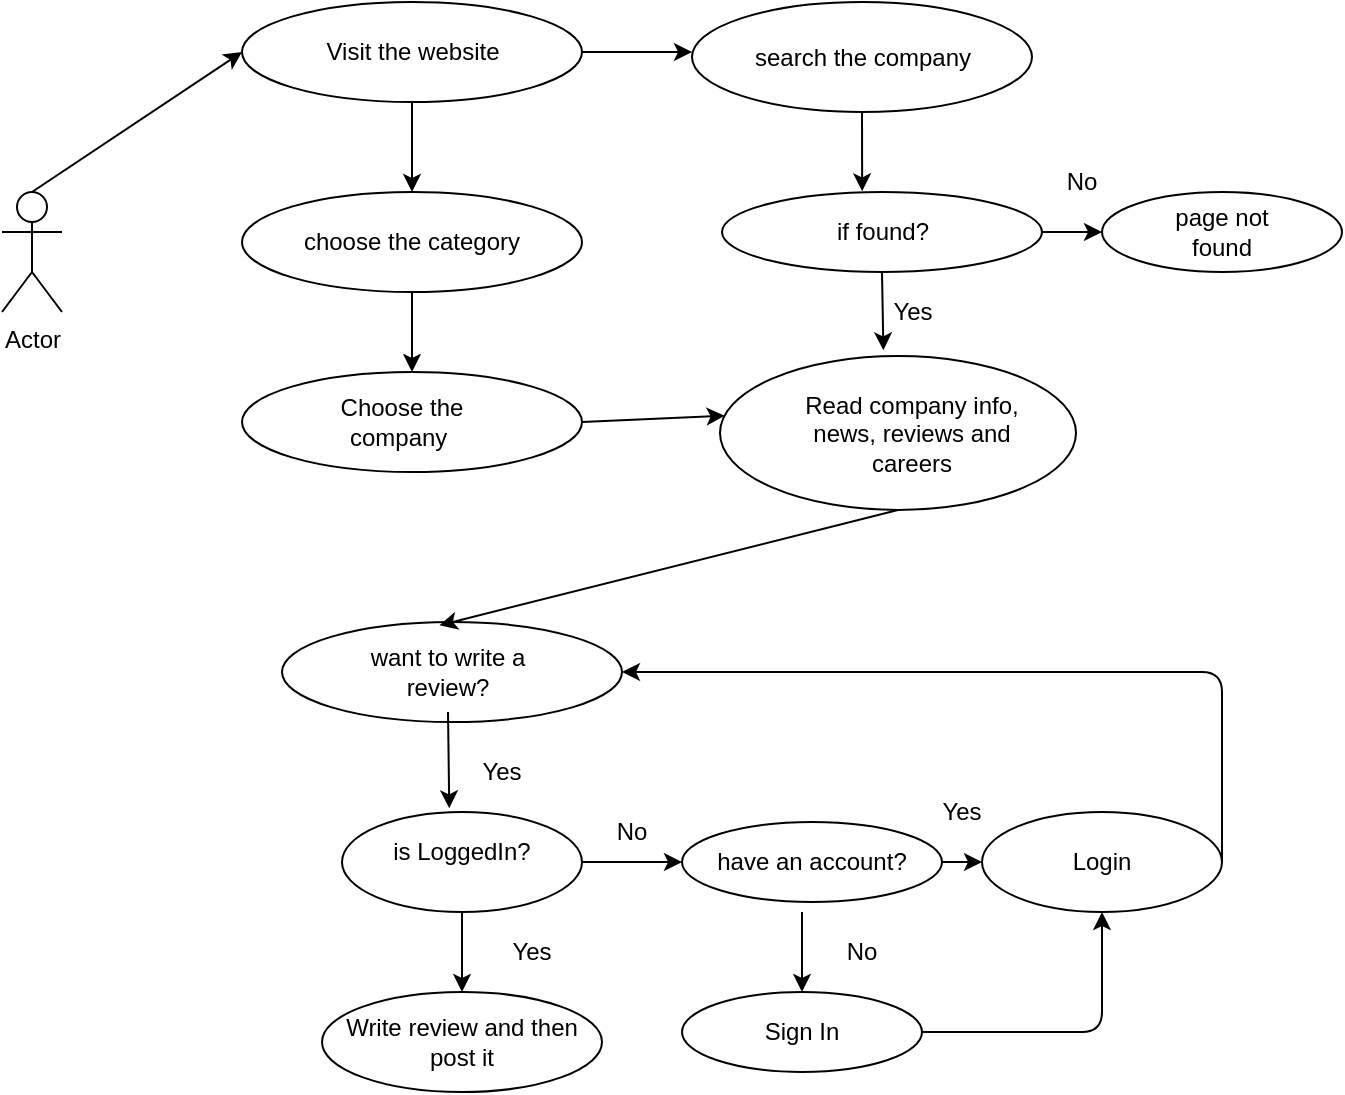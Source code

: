 <mxfile version="13.3.5" type="device" pages="3"><diagram id="8q8w62IY_ANUz4O-C2zJ" name="use-case-daigram"><mxGraphModel dx="782" dy="427" grid="1" gridSize="10" guides="1" tooltips="1" connect="1" arrows="1" fold="1" page="1" pageScale="1" pageWidth="850" pageHeight="1100" math="0" shadow="0"><root><mxCell id="0"/><mxCell id="1" parent="0"/><mxCell id="O5ECXbAZQObN_E8Os12j-74" value="" style="edgeStyle=orthogonalEdgeStyle;rounded=0;orthogonalLoop=1;jettySize=auto;html=1;" parent="1" source="O5ECXbAZQObN_E8Os12j-54" target="O5ECXbAZQObN_E8Os12j-73" edge="1"><mxGeometry relative="1" as="geometry"/></mxCell><mxCell id="O5ECXbAZQObN_E8Os12j-54" value="" style="ellipse;whiteSpace=wrap;html=1;labelBackgroundColor=none;" parent="1" vertex="1"><mxGeometry x="260" y="510" width="120" height="50" as="geometry"/></mxCell><mxCell id="O5ECXbAZQObN_E8Os12j-73" value="Write review and then post it&lt;br&gt;" style="ellipse;whiteSpace=wrap;html=1;labelBackgroundColor=none;" parent="1" vertex="1"><mxGeometry x="250" y="600" width="140" height="50" as="geometry"/></mxCell><mxCell id="O5ECXbAZQObN_E8Os12j-1" value="Actor" style="shape=umlActor;verticalLabelPosition=bottom;labelBackgroundColor=#ffffff;verticalAlign=top;html=1;outlineConnect=0;" parent="1" vertex="1"><mxGeometry x="90" y="200" width="30" height="60" as="geometry"/></mxCell><mxCell id="O5ECXbAZQObN_E8Os12j-6" value="" style="ellipse;whiteSpace=wrap;html=1;labelBackgroundColor=none;" parent="1" vertex="1"><mxGeometry x="210" y="105" width="170" height="50" as="geometry"/></mxCell><mxCell id="O5ECXbAZQObN_E8Os12j-7" value="Visit the website&lt;br&gt;" style="text;html=1;resizable=0;autosize=1;align=center;verticalAlign=middle;points=[];fillColor=none;strokeColor=none;rounded=0;labelBackgroundColor=none;" parent="1" vertex="1"><mxGeometry x="245" y="120" width="100" height="20" as="geometry"/></mxCell><mxCell id="O5ECXbAZQObN_E8Os12j-8" style="edgeStyle=orthogonalEdgeStyle;rounded=0;orthogonalLoop=1;jettySize=auto;html=1;exitX=0.5;exitY=1;exitDx=0;exitDy=0;" parent="1" source="O5ECXbAZQObN_E8Os12j-6" target="O5ECXbAZQObN_E8Os12j-6" edge="1"><mxGeometry relative="1" as="geometry"/></mxCell><mxCell id="O5ECXbAZQObN_E8Os12j-11" value="" style="ellipse;whiteSpace=wrap;html=1;labelBackgroundColor=none;" parent="1" vertex="1"><mxGeometry x="435" y="105" width="170" height="55" as="geometry"/></mxCell><mxCell id="O5ECXbAZQObN_E8Os12j-13" value="search the company" style="text;html=1;resizable=0;autosize=1;align=center;verticalAlign=middle;points=[];fillColor=none;strokeColor=none;rounded=0;labelBackgroundColor=none;" parent="1" vertex="1"><mxGeometry x="460" y="122.5" width="120" height="20" as="geometry"/></mxCell><mxCell id="O5ECXbAZQObN_E8Os12j-17" value="" style="endArrow=classic;html=1;exitX=1;exitY=0.5;exitDx=0;exitDy=0;" parent="1" edge="1"><mxGeometry width="50" height="50" relative="1" as="geometry"><mxPoint x="380" y="130" as="sourcePoint"/><mxPoint x="435" y="130" as="targetPoint"/></mxGeometry></mxCell><mxCell id="O5ECXbAZQObN_E8Os12j-20" value="choose the category" style="ellipse;whiteSpace=wrap;html=1;" parent="1" vertex="1"><mxGeometry x="210" y="200" width="170" height="50" as="geometry"/></mxCell><mxCell id="O5ECXbAZQObN_E8Os12j-22" value="" style="endArrow=classic;html=1;exitX=0.5;exitY=1;exitDx=0;exitDy=0;" parent="1" source="O5ECXbAZQObN_E8Os12j-6" target="O5ECXbAZQObN_E8Os12j-20" edge="1"><mxGeometry width="50" height="50" relative="1" as="geometry"><mxPoint x="380" y="270" as="sourcePoint"/><mxPoint x="430" y="220" as="targetPoint"/></mxGeometry></mxCell><mxCell id="O5ECXbAZQObN_E8Os12j-23" value="" style="ellipse;whiteSpace=wrap;html=1;labelBackgroundColor=none;" parent="1" vertex="1"><mxGeometry x="450" y="200" width="160" height="40" as="geometry"/></mxCell><mxCell id="O5ECXbAZQObN_E8Os12j-24" value="if found?" style="text;html=1;resizable=0;autosize=1;align=center;verticalAlign=middle;points=[];fillColor=none;strokeColor=none;rounded=0;labelBackgroundColor=none;" parent="1" vertex="1"><mxGeometry x="500" y="210" width="60" height="20" as="geometry"/></mxCell><mxCell id="O5ECXbAZQObN_E8Os12j-25" value="" style="endArrow=classic;html=1;exitX=0.5;exitY=1;exitDx=0;exitDy=0;entryX=0.438;entryY=-0.008;entryDx=0;entryDy=0;entryPerimeter=0;" parent="1" source="O5ECXbAZQObN_E8Os12j-11" target="O5ECXbAZQObN_E8Os12j-23" edge="1"><mxGeometry width="50" height="50" relative="1" as="geometry"><mxPoint x="380" y="270" as="sourcePoint"/><mxPoint x="430" y="220" as="targetPoint"/></mxGeometry></mxCell><mxCell id="O5ECXbAZQObN_E8Os12j-26" value="" style="ellipse;whiteSpace=wrap;html=1;labelBackgroundColor=none;" parent="1" vertex="1"><mxGeometry x="449" y="282" width="178" height="77" as="geometry"/></mxCell><mxCell id="O5ECXbAZQObN_E8Os12j-29" value="Read company info, news, reviews and careers" style="text;html=1;strokeColor=none;fillColor=none;align=center;verticalAlign=middle;whiteSpace=wrap;rounded=0;labelBackgroundColor=none;" parent="1" vertex="1"><mxGeometry x="480" y="296" width="130" height="50" as="geometry"/></mxCell><mxCell id="O5ECXbAZQObN_E8Os12j-30" value="" style="endArrow=classic;html=1;exitX=0.5;exitY=1;exitDx=0;exitDy=0;entryX=0.459;entryY=-0.037;entryDx=0;entryDy=0;entryPerimeter=0;" parent="1" source="O5ECXbAZQObN_E8Os12j-23" target="O5ECXbAZQObN_E8Os12j-26" edge="1"><mxGeometry width="50" height="50" relative="1" as="geometry"><mxPoint x="380" y="270" as="sourcePoint"/><mxPoint x="430" y="220" as="targetPoint"/></mxGeometry></mxCell><mxCell id="O5ECXbAZQObN_E8Os12j-31" value="Yes" style="text;html=1;resizable=0;autosize=1;align=center;verticalAlign=middle;points=[];fillColor=none;strokeColor=none;rounded=0;labelBackgroundColor=none;" parent="1" vertex="1"><mxGeometry x="530" y="250" width="30" height="20" as="geometry"/></mxCell><mxCell id="O5ECXbAZQObN_E8Os12j-32" value="" style="endArrow=classic;html=1;exitX=1;exitY=0.5;exitDx=0;exitDy=0;" parent="1" source="O5ECXbAZQObN_E8Os12j-23" target="O5ECXbAZQObN_E8Os12j-33" edge="1"><mxGeometry width="50" height="50" relative="1" as="geometry"><mxPoint x="380" y="270" as="sourcePoint"/><mxPoint x="670" y="220" as="targetPoint"/></mxGeometry></mxCell><mxCell id="O5ECXbAZQObN_E8Os12j-33" value="" style="ellipse;whiteSpace=wrap;html=1;" parent="1" vertex="1"><mxGeometry x="640" y="200" width="120" height="40" as="geometry"/></mxCell><mxCell id="O5ECXbAZQObN_E8Os12j-34" value="page not found&lt;br&gt;" style="text;html=1;strokeColor=none;fillColor=none;align=center;verticalAlign=middle;whiteSpace=wrap;rounded=0;labelBackgroundColor=none;" parent="1" vertex="1"><mxGeometry x="670" y="205" width="60" height="30" as="geometry"/></mxCell><mxCell id="O5ECXbAZQObN_E8Os12j-37" value="No" style="text;html=1;strokeColor=none;fillColor=none;align=center;verticalAlign=middle;whiteSpace=wrap;rounded=0;labelBackgroundColor=none;" parent="1" vertex="1"><mxGeometry x="610" y="185" width="40" height="20" as="geometry"/></mxCell><mxCell id="O5ECXbAZQObN_E8Os12j-38" value="" style="ellipse;whiteSpace=wrap;html=1;labelBackgroundColor=none;" parent="1" vertex="1"><mxGeometry x="210" y="290" width="170" height="50" as="geometry"/></mxCell><mxCell id="O5ECXbAZQObN_E8Os12j-39" value="Choose the company&amp;nbsp;" style="text;html=1;strokeColor=none;fillColor=none;align=center;verticalAlign=middle;whiteSpace=wrap;rounded=0;labelBackgroundColor=none;" parent="1" vertex="1"><mxGeometry x="245" y="300" width="90" height="30" as="geometry"/></mxCell><mxCell id="O5ECXbAZQObN_E8Os12j-40" value="" style="endArrow=classic;html=1;exitX=0.5;exitY=1;exitDx=0;exitDy=0;entryX=0.5;entryY=0;entryDx=0;entryDy=0;" parent="1" source="O5ECXbAZQObN_E8Os12j-20" target="O5ECXbAZQObN_E8Os12j-38" edge="1"><mxGeometry width="50" height="50" relative="1" as="geometry"><mxPoint x="380" y="270" as="sourcePoint"/><mxPoint x="430" y="220" as="targetPoint"/></mxGeometry></mxCell><mxCell id="O5ECXbAZQObN_E8Os12j-42" value="" style="endArrow=classic;html=1;exitX=1;exitY=0.5;exitDx=0;exitDy=0;entryX=0.013;entryY=0.388;entryDx=0;entryDy=0;entryPerimeter=0;" parent="1" source="O5ECXbAZQObN_E8Os12j-38" target="O5ECXbAZQObN_E8Os12j-26" edge="1"><mxGeometry width="50" height="50" relative="1" as="geometry"><mxPoint x="380" y="270" as="sourcePoint"/><mxPoint x="430" y="220" as="targetPoint"/></mxGeometry></mxCell><mxCell id="O5ECXbAZQObN_E8Os12j-43" value="" style="endArrow=classic;html=1;exitX=0.5;exitY=0;exitDx=0;exitDy=0;exitPerimeter=0;entryX=0;entryY=0.5;entryDx=0;entryDy=0;" parent="1" source="O5ECXbAZQObN_E8Os12j-1" target="O5ECXbAZQObN_E8Os12j-6" edge="1"><mxGeometry width="50" height="50" relative="1" as="geometry"><mxPoint x="380" y="270" as="sourcePoint"/><mxPoint x="430" y="220" as="targetPoint"/></mxGeometry></mxCell><mxCell id="O5ECXbAZQObN_E8Os12j-46" value="" style="ellipse;whiteSpace=wrap;html=1;labelBackgroundColor=none;" parent="1" vertex="1"><mxGeometry x="230" y="415" width="170" height="50" as="geometry"/></mxCell><mxCell id="O5ECXbAZQObN_E8Os12j-48" value="" style="endArrow=classic;html=1;exitX=0.5;exitY=1;exitDx=0;exitDy=0;entryX=0.463;entryY=0.033;entryDx=0;entryDy=0;entryPerimeter=0;" parent="1" source="O5ECXbAZQObN_E8Os12j-26" target="O5ECXbAZQObN_E8Os12j-46" edge="1"><mxGeometry width="50" height="50" relative="1" as="geometry"><mxPoint x="510" y="340" as="sourcePoint"/><mxPoint x="560" y="290" as="targetPoint"/></mxGeometry></mxCell><mxCell id="O5ECXbAZQObN_E8Os12j-49" value="want to write a review?" style="text;html=1;strokeColor=none;fillColor=none;align=center;verticalAlign=middle;whiteSpace=wrap;rounded=0;labelBackgroundColor=none;" parent="1" vertex="1"><mxGeometry x="268" y="420" width="90" height="40" as="geometry"/></mxCell><mxCell id="O5ECXbAZQObN_E8Os12j-50" value="is LoggedIn?" style="text;html=1;strokeColor=none;fillColor=none;align=center;verticalAlign=middle;whiteSpace=wrap;rounded=0;labelBackgroundColor=none;" parent="1" vertex="1"><mxGeometry x="275" y="510" width="90" height="40" as="geometry"/></mxCell><mxCell id="O5ECXbAZQObN_E8Os12j-55" value="" style="endArrow=classic;html=1;exitX=0.5;exitY=1;exitDx=0;exitDy=0;entryX=0.447;entryY=-0.037;entryDx=0;entryDy=0;entryPerimeter=0;" parent="1" source="O5ECXbAZQObN_E8Os12j-49" target="O5ECXbAZQObN_E8Os12j-54" edge="1"><mxGeometry width="50" height="50" relative="1" as="geometry"><mxPoint x="510" y="380" as="sourcePoint"/><mxPoint x="560" y="330" as="targetPoint"/></mxGeometry></mxCell><mxCell id="O5ECXbAZQObN_E8Os12j-56" value="have an account?" style="ellipse;whiteSpace=wrap;html=1;labelBackgroundColor=none;" parent="1" vertex="1"><mxGeometry x="430" y="515" width="130" height="40" as="geometry"/></mxCell><mxCell id="O5ECXbAZQObN_E8Os12j-57" value="No" style="text;html=1;strokeColor=none;fillColor=none;align=center;verticalAlign=middle;whiteSpace=wrap;rounded=0;labelBackgroundColor=none;" parent="1" vertex="1"><mxGeometry x="385" y="510" width="40" height="20" as="geometry"/></mxCell><mxCell id="O5ECXbAZQObN_E8Os12j-60" value="Yes" style="text;html=1;strokeColor=none;fillColor=none;align=center;verticalAlign=middle;whiteSpace=wrap;rounded=0;labelBackgroundColor=none;" parent="1" vertex="1"><mxGeometry x="320" y="480" width="40" height="20" as="geometry"/></mxCell><mxCell id="O5ECXbAZQObN_E8Os12j-61" value="" style="endArrow=classic;html=1;exitX=1;exitY=0.5;exitDx=0;exitDy=0;entryX=0;entryY=0.5;entryDx=0;entryDy=0;" parent="1" source="O5ECXbAZQObN_E8Os12j-54" target="O5ECXbAZQObN_E8Os12j-56" edge="1"><mxGeometry width="50" height="50" relative="1" as="geometry"><mxPoint x="510" y="380" as="sourcePoint"/><mxPoint x="560" y="330" as="targetPoint"/></mxGeometry></mxCell><mxCell id="O5ECXbAZQObN_E8Os12j-63" value="Login" style="ellipse;whiteSpace=wrap;html=1;labelBackgroundColor=none;" parent="1" vertex="1"><mxGeometry x="580" y="510" width="120" height="50" as="geometry"/></mxCell><mxCell id="O5ECXbAZQObN_E8Os12j-64" value="" style="endArrow=classic;html=1;exitX=1;exitY=0.5;exitDx=0;exitDy=0;entryX=1;entryY=0.5;entryDx=0;entryDy=0;" parent="1" source="O5ECXbAZQObN_E8Os12j-63" target="O5ECXbAZQObN_E8Os12j-46" edge="1"><mxGeometry width="50" height="50" relative="1" as="geometry"><mxPoint x="510" y="540" as="sourcePoint"/><mxPoint x="560" y="490" as="targetPoint"/><Array as="points"><mxPoint x="700" y="440"/></Array></mxGeometry></mxCell><mxCell id="O5ECXbAZQObN_E8Os12j-65" value="" style="endArrow=classic;html=1;exitX=1;exitY=0.5;exitDx=0;exitDy=0;entryX=0;entryY=0.5;entryDx=0;entryDy=0;" parent="1" source="O5ECXbAZQObN_E8Os12j-56" target="O5ECXbAZQObN_E8Os12j-63" edge="1"><mxGeometry width="50" height="50" relative="1" as="geometry"><mxPoint x="510" y="540" as="sourcePoint"/><mxPoint x="560" y="490" as="targetPoint"/></mxGeometry></mxCell><mxCell id="O5ECXbAZQObN_E8Os12j-66" value="Yes&lt;br&gt;" style="text;html=1;strokeColor=none;fillColor=none;align=center;verticalAlign=middle;whiteSpace=wrap;rounded=0;labelBackgroundColor=none;" parent="1" vertex="1"><mxGeometry x="550" y="500" width="40" height="20" as="geometry"/></mxCell><mxCell id="O5ECXbAZQObN_E8Os12j-67" value="" style="endArrow=classic;html=1;" parent="1" target="O5ECXbAZQObN_E8Os12j-68" edge="1"><mxGeometry width="50" height="50" relative="1" as="geometry"><mxPoint x="490" y="560" as="sourcePoint"/><mxPoint x="490" y="610" as="targetPoint"/></mxGeometry></mxCell><mxCell id="O5ECXbAZQObN_E8Os12j-68" value="Sign In" style="ellipse;whiteSpace=wrap;html=1;" parent="1" vertex="1"><mxGeometry x="430" y="600" width="120" height="40" as="geometry"/></mxCell><mxCell id="O5ECXbAZQObN_E8Os12j-69" value="" style="endArrow=classic;html=1;exitX=1;exitY=0.5;exitDx=0;exitDy=0;entryX=0.5;entryY=1;entryDx=0;entryDy=0;" parent="1" source="O5ECXbAZQObN_E8Os12j-68" target="O5ECXbAZQObN_E8Os12j-63" edge="1"><mxGeometry width="50" height="50" relative="1" as="geometry"><mxPoint x="510" y="540" as="sourcePoint"/><mxPoint x="610" y="620" as="targetPoint"/><Array as="points"><mxPoint x="640" y="620"/></Array></mxGeometry></mxCell><mxCell id="O5ECXbAZQObN_E8Os12j-70" value="No" style="text;html=1;strokeColor=none;fillColor=none;align=center;verticalAlign=middle;whiteSpace=wrap;rounded=0;labelBackgroundColor=none;" parent="1" vertex="1"><mxGeometry x="500" y="570" width="40" height="20" as="geometry"/></mxCell><mxCell id="O5ECXbAZQObN_E8Os12j-75" value="Yes" style="text;html=1;strokeColor=none;fillColor=none;align=center;verticalAlign=middle;whiteSpace=wrap;rounded=0;labelBackgroundColor=none;" parent="1" vertex="1"><mxGeometry x="335" y="570" width="40" height="20" as="geometry"/></mxCell></root></mxGraphModel></diagram><diagram id="H1ftq43v4lCKW2QcAWhe" name="activity-diagram"><mxGraphModel dx="782" dy="427" grid="1" gridSize="10" guides="1" tooltips="1" connect="1" arrows="1" fold="1" page="1" pageScale="1" pageWidth="850" pageHeight="1100" math="0" shadow="0"><root><mxCell id="PzV8A1-en6N71m4MRRCU-0"/><mxCell id="PzV8A1-en6N71m4MRRCU-1" parent="PzV8A1-en6N71m4MRRCU-0"/><mxCell id="8BCjWkgyItW54Isi-rja-0" value="" style="ellipse;html=1;shape=startState;fillColor=#000000;strokeColor=#ff0000;" vertex="1" parent="PzV8A1-en6N71m4MRRCU-1"><mxGeometry x="350" y="80" width="30" height="30" as="geometry"/></mxCell><mxCell id="8BCjWkgyItW54Isi-rja-1" value="" style="edgeStyle=orthogonalEdgeStyle;html=1;verticalAlign=bottom;endArrow=open;endSize=8;strokeColor=#ff0000;entryX=0.5;entryY=0;entryDx=0;entryDy=0;" edge="1" source="8BCjWkgyItW54Isi-rja-0" parent="PzV8A1-en6N71m4MRRCU-1" target="iDXECZclKQmPJeTIWbTN-1"><mxGeometry relative="1" as="geometry"><mxPoint x="195" y="190" as="targetPoint"/></mxGeometry></mxCell><mxCell id="iDXECZclKQmPJeTIWbTN-0" style="edgeStyle=orthogonalEdgeStyle;rounded=0;orthogonalLoop=1;jettySize=auto;html=1;exitX=0.5;exitY=1;exitDx=0;exitDy=0;" edge="1" parent="PzV8A1-en6N71m4MRRCU-1"><mxGeometry relative="1" as="geometry"><mxPoint x="195" y="220" as="sourcePoint"/><mxPoint x="195" y="220" as="targetPoint"/></mxGeometry></mxCell><mxCell id="iDXECZclKQmPJeTIWbTN-3" value="" style="edgeStyle=orthogonalEdgeStyle;rounded=0;orthogonalLoop=1;jettySize=auto;html=1;" edge="1" parent="PzV8A1-en6N71m4MRRCU-1" source="iDXECZclKQmPJeTIWbTN-1" target="iDXECZclKQmPJeTIWbTN-2"><mxGeometry relative="1" as="geometry"/></mxCell><mxCell id="iDXECZclKQmPJeTIWbTN-1" value="Open CINSIDER website&lt;br&gt;" style="rounded=1;whiteSpace=wrap;html=1;" vertex="1" parent="PzV8A1-en6N71m4MRRCU-1"><mxGeometry x="305" y="150" width="120" height="50" as="geometry"/></mxCell><mxCell id="iDXECZclKQmPJeTIWbTN-5" value="" style="edgeStyle=orthogonalEdgeStyle;rounded=0;orthogonalLoop=1;jettySize=auto;html=1;entryX=0;entryY=0.5;entryDx=0;entryDy=0;" edge="1" parent="PzV8A1-en6N71m4MRRCU-1" source="iDXECZclKQmPJeTIWbTN-2" target="iDXECZclKQmPJeTIWbTN-6"><mxGeometry relative="1" as="geometry"><mxPoint x="315" y="320" as="targetPoint"/></mxGeometry></mxCell><mxCell id="VRMl5zz6viHq-Nzs61rJ-7" style="edgeStyle=orthogonalEdgeStyle;rounded=0;orthogonalLoop=1;jettySize=auto;html=1;exitX=0;exitY=0.5;exitDx=0;exitDy=0;entryX=1;entryY=0.5;entryDx=0;entryDy=0;" edge="1" parent="PzV8A1-en6N71m4MRRCU-1" source="iDXECZclKQmPJeTIWbTN-2" target="Aj35qX4PDpdW7ZJR7bjo-0"><mxGeometry relative="1" as="geometry"/></mxCell><mxCell id="iDXECZclKQmPJeTIWbTN-2" value="Search company" style="rhombus;whiteSpace=wrap;html=1;" vertex="1" parent="PzV8A1-en6N71m4MRRCU-1"><mxGeometry x="325" y="235" width="80" height="80" as="geometry"/></mxCell><mxCell id="IxI0HJYS-2UD_5WG87DZ-1" value="" style="edgeStyle=orthogonalEdgeStyle;rounded=0;orthogonalLoop=1;jettySize=auto;html=1;" edge="1" parent="PzV8A1-en6N71m4MRRCU-1" source="iDXECZclKQmPJeTIWbTN-6" target="IxI0HJYS-2UD_5WG87DZ-0"><mxGeometry relative="1" as="geometry"/></mxCell><mxCell id="iDXECZclKQmPJeTIWbTN-6" value="Enter the company name" style="rounded=1;whiteSpace=wrap;html=1;" vertex="1" parent="PzV8A1-en6N71m4MRRCU-1"><mxGeometry x="475" y="250" width="110" height="50" as="geometry"/></mxCell><mxCell id="VRMl5zz6viHq-Nzs61rJ-8" style="edgeStyle=orthogonalEdgeStyle;rounded=0;orthogonalLoop=1;jettySize=auto;html=1;exitX=1;exitY=0.5;exitDx=0;exitDy=0;entryX=0;entryY=0.5;entryDx=0;entryDy=0;" edge="1" parent="PzV8A1-en6N71m4MRRCU-1" source="IxI0HJYS-2UD_5WG87DZ-0" target="6gJXTGK038_dtjIvr4bL-2"><mxGeometry relative="1" as="geometry"/></mxCell><mxCell id="IxI0HJYS-2UD_5WG87DZ-0" value="is found?" style="rhombus;whiteSpace=wrap;html=1;" vertex="1" parent="PzV8A1-en6N71m4MRRCU-1"><mxGeometry x="490" y="345" width="80" height="80" as="geometry"/></mxCell><mxCell id="4cy4W298MQIXxOOII-6L-0" value="Read company info, news, reviews and careers" style="rounded=1;whiteSpace=wrap;html=1;" vertex="1" parent="PzV8A1-en6N71m4MRRCU-1"><mxGeometry x="310" y="355" width="120" height="60" as="geometry"/></mxCell><mxCell id="4cy4W298MQIXxOOII-6L-1" value="" style="edgeStyle=orthogonalEdgeStyle;rounded=0;orthogonalLoop=1;jettySize=auto;html=1;" edge="1" parent="PzV8A1-en6N71m4MRRCU-1" source="IxI0HJYS-2UD_5WG87DZ-0" target="4cy4W298MQIXxOOII-6L-0"><mxGeometry relative="1" as="geometry"><mxPoint x="510" y="360" as="sourcePoint"/><mxPoint x="510" y="440" as="targetPoint"/></mxGeometry></mxCell><mxCell id="VRMl5zz6viHq-Nzs61rJ-10" value="" style="edgeStyle=orthogonalEdgeStyle;rounded=0;orthogonalLoop=1;jettySize=auto;html=1;" edge="1" parent="PzV8A1-en6N71m4MRRCU-1" source="6gJXTGK038_dtjIvr4bL-2" target="vbzwjId2aFg00XvOK83R-16"><mxGeometry relative="1" as="geometry"><mxPoint x="685" y="770" as="targetPoint"/></mxGeometry></mxCell><mxCell id="6gJXTGK038_dtjIvr4bL-2" value="Company not found&lt;br&gt;" style="rounded=1;whiteSpace=wrap;html=1;" vertex="1" parent="PzV8A1-en6N71m4MRRCU-1"><mxGeometry x="630" y="362.5" width="110" height="45" as="geometry"/></mxCell><mxCell id="wdhtrYL9RFOxP-c3fnVo-3" value="No" style="text;html=1;strokeColor=none;fillColor=none;align=center;verticalAlign=middle;whiteSpace=wrap;rounded=0;" vertex="1" parent="PzV8A1-en6N71m4MRRCU-1"><mxGeometry x="570" y="360" width="40" height="20" as="geometry"/></mxCell><mxCell id="wdhtrYL9RFOxP-c3fnVo-8" value="yes" style="text;html=1;strokeColor=none;fillColor=none;align=center;verticalAlign=middle;whiteSpace=wrap;rounded=0;" vertex="1" parent="PzV8A1-en6N71m4MRRCU-1"><mxGeometry x="410" y="250" width="40" height="20" as="geometry"/></mxCell><mxCell id="wdhtrYL9RFOxP-c3fnVo-11" value="No" style="text;html=1;strokeColor=none;fillColor=none;align=center;verticalAlign=middle;whiteSpace=wrap;rounded=0;" vertex="1" parent="PzV8A1-en6N71m4MRRCU-1"><mxGeometry x="280" y="250" width="40" height="20" as="geometry"/></mxCell><mxCell id="wdhtrYL9RFOxP-c3fnVo-12" value="Yes&lt;br&gt;" style="text;html=1;strokeColor=none;fillColor=none;align=center;verticalAlign=middle;whiteSpace=wrap;rounded=0;" vertex="1" parent="PzV8A1-en6N71m4MRRCU-1"><mxGeometry x="285" y="460" width="40" height="20" as="geometry"/></mxCell><mxCell id="wdhtrYL9RFOxP-c3fnVo-14" value="No" style="text;html=1;strokeColor=none;fillColor=none;align=center;verticalAlign=middle;whiteSpace=wrap;rounded=0;" vertex="1" parent="PzV8A1-en6N71m4MRRCU-1"><mxGeometry x="300" y="530" width="40" height="20" as="geometry"/></mxCell><mxCell id="bKAKB53C2bnYKoh7wIge-4" value="" style="edgeStyle=orthogonalEdgeStyle;rounded=0;orthogonalLoop=1;jettySize=auto;html=1;entryX=0;entryY=0.5;entryDx=0;entryDy=0;" edge="1" parent="PzV8A1-en6N71m4MRRCU-1" source="bKAKB53C2bnYKoh7wIge-0" target="4cy4W298MQIXxOOII-6L-0"><mxGeometry relative="1" as="geometry"><mxPoint x="335" y="480" as="targetPoint"/></mxGeometry></mxCell><mxCell id="bKAKB53C2bnYKoh7wIge-0" value="Choose the company&lt;br&gt;" style="rounded=1;whiteSpace=wrap;html=1;" vertex="1" parent="PzV8A1-en6N71m4MRRCU-1"><mxGeometry x="135" y="365" width="120" height="40" as="geometry"/></mxCell><mxCell id="bKAKB53C2bnYKoh7wIge-1" value="No" style="text;html=1;align=center;verticalAlign=middle;resizable=0;points=[];autosize=1;" vertex="1" parent="PzV8A1-en6N71m4MRRCU-1"><mxGeometry x="420" y="460" width="30" height="20" as="geometry"/></mxCell><mxCell id="VRMl5zz6viHq-Nzs61rJ-1" style="edgeStyle=orthogonalEdgeStyle;rounded=0;orthogonalLoop=1;jettySize=auto;html=1;exitX=0.5;exitY=0;exitDx=0;exitDy=0;entryX=0.5;entryY=1;entryDx=0;entryDy=0;" edge="1" parent="PzV8A1-en6N71m4MRRCU-1" source="VRMl5zz6viHq-Nzs61rJ-0" target="4cy4W298MQIXxOOII-6L-0"><mxGeometry relative="1" as="geometry"/></mxCell><mxCell id="VRMl5zz6viHq-Nzs61rJ-18" style="edgeStyle=orthogonalEdgeStyle;rounded=0;orthogonalLoop=1;jettySize=auto;html=1;exitX=1;exitY=0.5;exitDx=0;exitDy=0;entryX=0;entryY=0;entryDx=0;entryDy=0;" edge="1" parent="PzV8A1-en6N71m4MRRCU-1" source="VRMl5zz6viHq-Nzs61rJ-0" target="vbzwjId2aFg00XvOK83R-16"><mxGeometry relative="1" as="geometry"><mxPoint x="650" y="620" as="targetPoint"/><Array as="points"><mxPoint x="640" y="490"/><mxPoint x="640" y="784"/></Array></mxGeometry></mxCell><mxCell id="YT7Yt1EhnwDk4Xv3HFG7-0" style="edgeStyle=orthogonalEdgeStyle;rounded=0;orthogonalLoop=1;jettySize=auto;html=1;exitX=0;exitY=0.5;exitDx=0;exitDy=0;entryX=0.5;entryY=0;entryDx=0;entryDy=0;" edge="1" parent="PzV8A1-en6N71m4MRRCU-1" source="VRMl5zz6viHq-Nzs61rJ-0" target="YT7Yt1EhnwDk4Xv3HFG7-1"><mxGeometry relative="1" as="geometry"><mxPoint x="280" y="490" as="targetPoint"/></mxGeometry></mxCell><mxCell id="VRMl5zz6viHq-Nzs61rJ-0" value="Write a review?" style="rhombus;whiteSpace=wrap;html=1;" vertex="1" parent="PzV8A1-en6N71m4MRRCU-1"><mxGeometry x="330" y="450" width="80" height="80" as="geometry"/></mxCell><mxCell id="VRMl5zz6viHq-Nzs61rJ-13" style="edgeStyle=orthogonalEdgeStyle;rounded=0;orthogonalLoop=1;jettySize=auto;html=1;exitX=0.5;exitY=1;exitDx=0;exitDy=0;entryX=0.5;entryY=0;entryDx=0;entryDy=0;" edge="1" parent="PzV8A1-en6N71m4MRRCU-1" source="Aj35qX4PDpdW7ZJR7bjo-0" target="bKAKB53C2bnYKoh7wIge-0"><mxGeometry relative="1" as="geometry"/></mxCell><mxCell id="Aj35qX4PDpdW7ZJR7bjo-0" value="Choose the company category&lt;br&gt;" style="rounded=1;whiteSpace=wrap;html=1;" vertex="1" parent="PzV8A1-en6N71m4MRRCU-1"><mxGeometry x="135" y="260" width="120" height="30" as="geometry"/></mxCell><mxCell id="CuLgratdwTuntCdwqkk1-1" style="edgeStyle=orthogonalEdgeStyle;rounded=0;orthogonalLoop=1;jettySize=auto;html=1;exitX=0;exitY=0.5;exitDx=0;exitDy=0;entryX=1;entryY=0.5;entryDx=0;entryDy=0;" edge="1" parent="PzV8A1-en6N71m4MRRCU-1" source="YT7Yt1EhnwDk4Xv3HFG7-1" target="Ye5hdPrH35umJ3hsfN5L-1"><mxGeometry relative="1" as="geometry"/></mxCell><mxCell id="wE4F4Yfri34EWZv79ESs-1" value="" style="edgeStyle=orthogonalEdgeStyle;rounded=0;orthogonalLoop=1;jettySize=auto;html=1;" edge="1" parent="PzV8A1-en6N71m4MRRCU-1" source="YT7Yt1EhnwDk4Xv3HFG7-1" target="wE4F4Yfri34EWZv79ESs-0"><mxGeometry relative="1" as="geometry"/></mxCell><mxCell id="YT7Yt1EhnwDk4Xv3HFG7-1" value="Is logged in?" style="rhombus;whiteSpace=wrap;html=1;" vertex="1" parent="PzV8A1-en6N71m4MRRCU-1"><mxGeometry x="220" y="510" width="80" height="80" as="geometry"/></mxCell><mxCell id="vbzwjId2aFg00XvOK83R-4" value="" style="edgeStyle=orthogonalEdgeStyle;rounded=0;orthogonalLoop=1;jettySize=auto;html=1;" edge="1" parent="PzV8A1-en6N71m4MRRCU-1" source="wE4F4Yfri34EWZv79ESs-0"><mxGeometry relative="1" as="geometry"><mxPoint x="450" y="650" as="targetPoint"/></mxGeometry></mxCell><mxCell id="vbzwjId2aFg00XvOK83R-7" style="edgeStyle=orthogonalEdgeStyle;rounded=0;orthogonalLoop=1;jettySize=auto;html=1;exitX=0;exitY=0.5;exitDx=0;exitDy=0;entryX=1;entryY=0.5;entryDx=0;entryDy=0;" edge="1" parent="PzV8A1-en6N71m4MRRCU-1" source="wE4F4Yfri34EWZv79ESs-0" target="vbzwjId2aFg00XvOK83R-5"><mxGeometry relative="1" as="geometry"><mxPoint x="276.68" y="647.66" as="targetPoint"/></mxGeometry></mxCell><mxCell id="wE4F4Yfri34EWZv79ESs-0" value="Have an acoount?" style="rhombus;whiteSpace=wrap;html=1;" vertex="1" parent="PzV8A1-en6N71m4MRRCU-1"><mxGeometry x="320" y="610" width="80" height="80" as="geometry"/></mxCell><mxCell id="YT7Yt1EhnwDk4Xv3HFG7-2" value="Yes&lt;br&gt;" style="text;html=1;strokeColor=none;fillColor=none;align=center;verticalAlign=middle;whiteSpace=wrap;rounded=0;" vertex="1" parent="PzV8A1-en6N71m4MRRCU-1"><mxGeometry x="160" y="530" width="40" height="20" as="geometry"/></mxCell><mxCell id="Ye5hdPrH35umJ3hsfN5L-0" style="edgeStyle=orthogonalEdgeStyle;rounded=0;orthogonalLoop=1;jettySize=auto;html=1;exitX=0.5;exitY=1;exitDx=0;exitDy=0;" edge="1" parent="PzV8A1-en6N71m4MRRCU-1" source="YT7Yt1EhnwDk4Xv3HFG7-1" target="YT7Yt1EhnwDk4Xv3HFG7-1"><mxGeometry relative="1" as="geometry"/></mxCell><mxCell id="CuLgratdwTuntCdwqkk1-2" style="edgeStyle=orthogonalEdgeStyle;rounded=0;orthogonalLoop=1;jettySize=auto;html=1;exitX=0.5;exitY=1;exitDx=0;exitDy=0;entryX=0.333;entryY=0.667;entryDx=0;entryDy=0;entryPerimeter=0;" edge="1" parent="PzV8A1-en6N71m4MRRCU-1" source="Ye5hdPrH35umJ3hsfN5L-1" target="vbzwjId2aFg00XvOK83R-16"><mxGeometry relative="1" as="geometry"><mxPoint x="630" y="800" as="targetPoint"/><Array as="points"><mxPoint x="80" y="575"/><mxPoint x="80" y="800"/></Array></mxGeometry></mxCell><mxCell id="Ye5hdPrH35umJ3hsfN5L-1" value="write review and post it&lt;br&gt;" style="rounded=1;whiteSpace=wrap;html=1;" vertex="1" parent="PzV8A1-en6N71m4MRRCU-1"><mxGeometry x="20" y="525" width="130" height="50" as="geometry"/></mxCell><mxCell id="wE4F4Yfri34EWZv79ESs-2" value="Yes" style="text;html=1;strokeColor=none;fillColor=none;align=center;verticalAlign=middle;whiteSpace=wrap;rounded=0;" vertex="1" parent="PzV8A1-en6N71m4MRRCU-1"><mxGeometry x="285" y="620" width="40" height="20" as="geometry"/></mxCell><mxCell id="vbzwjId2aFg00XvOK83R-1" value="No" style="text;html=1;strokeColor=none;fillColor=none;align=center;verticalAlign=middle;whiteSpace=wrap;rounded=0;" vertex="1" parent="PzV8A1-en6N71m4MRRCU-1"><mxGeometry x="400" y="612.5" width="40" height="20" as="geometry"/></mxCell><mxCell id="vbzwjId2aFg00XvOK83R-9" style="edgeStyle=orthogonalEdgeStyle;rounded=0;orthogonalLoop=1;jettySize=auto;html=1;exitX=0.5;exitY=0;exitDx=0;exitDy=0;entryX=1;entryY=0.75;entryDx=0;entryDy=0;" edge="1" parent="PzV8A1-en6N71m4MRRCU-1" source="vbzwjId2aFg00XvOK83R-5" target="Ye5hdPrH35umJ3hsfN5L-1"><mxGeometry relative="1" as="geometry"/></mxCell><mxCell id="vbzwjId2aFg00XvOK83R-5" value="Login" style="rounded=1;whiteSpace=wrap;html=1;" vertex="1" parent="PzV8A1-en6N71m4MRRCU-1"><mxGeometry x="170" y="632.5" width="97" height="35" as="geometry"/></mxCell><mxCell id="vbzwjId2aFg00XvOK83R-12" style="edgeStyle=orthogonalEdgeStyle;rounded=0;orthogonalLoop=1;jettySize=auto;html=1;exitX=0.5;exitY=1;exitDx=0;exitDy=0;entryX=1;entryY=0.75;entryDx=0;entryDy=0;" edge="1" parent="PzV8A1-en6N71m4MRRCU-1" source="vbzwjId2aFg00XvOK83R-10" target="vbzwjId2aFg00XvOK83R-5"><mxGeometry relative="1" as="geometry"><Array as="points"><mxPoint x="500" y="730"/><mxPoint x="300" y="730"/><mxPoint x="300" y="659"/></Array></mxGeometry></mxCell><mxCell id="vbzwjId2aFg00XvOK83R-10" value="Sign Up&lt;br&gt;" style="rounded=1;whiteSpace=wrap;html=1;" vertex="1" parent="PzV8A1-en6N71m4MRRCU-1"><mxGeometry x="450" y="632.5" width="100" height="35" as="geometry"/></mxCell><mxCell id="vbzwjId2aFg00XvOK83R-13" value="Yes" style="text;html=1;strokeColor=none;fillColor=none;align=center;verticalAlign=middle;whiteSpace=wrap;rounded=0;" vertex="1" parent="PzV8A1-en6N71m4MRRCU-1"><mxGeometry x="450" y="360" width="40" height="20" as="geometry"/></mxCell><mxCell id="vbzwjId2aFg00XvOK83R-16" value="" style="ellipse;html=1;shape=endState;fillColor=#000000;strokeColor=#ff0000;" vertex="1" parent="PzV8A1-en6N71m4MRRCU-1"><mxGeometry x="670" y="780" width="30" height="30" as="geometry"/></mxCell></root></mxGraphModel></diagram><diagram id="QFQLojiRp4UyLyVumvN4" name="sequence-diagram"><mxGraphModel dx="782" dy="427" grid="1" gridSize="10" guides="1" tooltips="1" connect="1" arrows="1" fold="1" page="1" pageScale="1" pageWidth="850" pageHeight="1100" math="0" shadow="0"><root><mxCell id="23BQHapEfixVqgSycdO_-0"/><mxCell id="23BQHapEfixVqgSycdO_-1" parent="23BQHapEfixVqgSycdO_-0"/><mxCell id="23BQHapEfixVqgSycdO_-8" value="User" style="shape=umlLifeline;perimeter=lifelinePerimeter;whiteSpace=wrap;html=1;container=1;collapsible=0;recursiveResize=0;outlineConnect=0;" vertex="1" parent="23BQHapEfixVqgSycdO_-1"><mxGeometry x="110" y="50" width="103" height="707" as="geometry"/></mxCell><mxCell id="23BQHapEfixVqgSycdO_-21" value="" style="html=1;points=[];perimeter=orthogonalPerimeter;" vertex="1" parent="23BQHapEfixVqgSycdO_-8"><mxGeometry x="45" y="70" width="10" height="600" as="geometry"/></mxCell><mxCell id="23BQHapEfixVqgSycdO_-38" value="Text" style="text;html=1;align=center;verticalAlign=middle;resizable=0;points=[];autosize=1;" vertex="1" parent="23BQHapEfixVqgSycdO_-8"><mxGeometry x="63" y="687" width="40" height="20" as="geometry"/></mxCell><mxCell id="23BQHapEfixVqgSycdO_-9" value="server&lt;br&gt;" style="shape=umlLifeline;perimeter=lifelinePerimeter;whiteSpace=wrap;html=1;container=1;collapsible=0;recursiveResize=0;outlineConnect=0;" vertex="1" parent="23BQHapEfixVqgSycdO_-1"><mxGeometry x="450" y="40" width="100" height="700" as="geometry"/></mxCell><mxCell id="23BQHapEfixVqgSycdO_-11" value="" style="html=1;points=[];perimeter=orthogonalPerimeter;" vertex="1" parent="23BQHapEfixVqgSycdO_-9"><mxGeometry x="45" y="80" width="10" height="50" as="geometry"/></mxCell><mxCell id="23BQHapEfixVqgSycdO_-17" value="" style="html=1;points=[];perimeter=orthogonalPerimeter;" vertex="1" parent="23BQHapEfixVqgSycdO_-9"><mxGeometry x="45" y="260" width="10" height="40" as="geometry"/></mxCell><mxCell id="23BQHapEfixVqgSycdO_-18" value="If found&lt;br&gt;" style="edgeStyle=orthogonalEdgeStyle;html=1;align=left;spacingLeft=2;endArrow=block;rounded=0;entryX=1;entryY=0;" edge="1" target="23BQHapEfixVqgSycdO_-17" parent="23BQHapEfixVqgSycdO_-9"><mxGeometry relative="1" as="geometry"><mxPoint x="50" y="210" as="sourcePoint"/><Array as="points"><mxPoint x="75" y="210"/></Array></mxGeometry></mxCell><mxCell id="23BQHapEfixVqgSycdO_-14" value="" style="html=1;points=[];perimeter=orthogonalPerimeter;" vertex="1" parent="23BQHapEfixVqgSycdO_-9"><mxGeometry x="45" y="180" width="10" height="60" as="geometry"/></mxCell><mxCell id="23BQHapEfixVqgSycdO_-23" value="" style="html=1;points=[];perimeter=orthogonalPerimeter;" vertex="1" parent="23BQHapEfixVqgSycdO_-9"><mxGeometry x="45" y="340" width="10" height="60" as="geometry"/></mxCell><mxCell id="23BQHapEfixVqgSycdO_-26" value="" style="html=1;points=[];perimeter=orthogonalPerimeter;" vertex="1" parent="23BQHapEfixVqgSycdO_-9"><mxGeometry x="45" y="450" width="10" height="50" as="geometry"/></mxCell><mxCell id="23BQHapEfixVqgSycdO_-29" value="" style="html=1;points=[];perimeter=orthogonalPerimeter;" vertex="1" parent="23BQHapEfixVqgSycdO_-9"><mxGeometry x="45" y="520" width="10" height="40" as="geometry"/></mxCell><mxCell id="23BQHapEfixVqgSycdO_-30" value="If logged in" style="edgeStyle=orthogonalEdgeStyle;html=1;align=left;spacingLeft=2;endArrow=block;rounded=0;entryX=1;entryY=0;" edge="1" target="23BQHapEfixVqgSycdO_-29" parent="23BQHapEfixVqgSycdO_-9"><mxGeometry relative="1" as="geometry"><mxPoint x="50" y="500" as="sourcePoint"/><Array as="points"><mxPoint x="75" y="500"/></Array></mxGeometry></mxCell><mxCell id="23BQHapEfixVqgSycdO_-36" value="" style="html=1;points=[];perimeter=orthogonalPerimeter;" vertex="1" parent="23BQHapEfixVqgSycdO_-9"><mxGeometry x="45" y="580" width="10" height="80" as="geometry"/></mxCell><mxCell id="23BQHapEfixVqgSycdO_-12" value="Open Application" style="html=1;verticalAlign=bottom;endArrow=block;entryX=0;entryY=0;" edge="1" target="23BQHapEfixVqgSycdO_-11" parent="23BQHapEfixVqgSycdO_-1"><mxGeometry relative="1" as="geometry"><mxPoint x="170" y="120" as="sourcePoint"/></mxGeometry></mxCell><mxCell id="23BQHapEfixVqgSycdO_-13" value="Successful&lt;br&gt;" style="html=1;verticalAlign=bottom;endArrow=open;dashed=1;endSize=8;exitX=0;exitY=0.95;" edge="1" source="23BQHapEfixVqgSycdO_-11" parent="23BQHapEfixVqgSycdO_-1" target="23BQHapEfixVqgSycdO_-8"><mxGeometry relative="1" as="geometry"><mxPoint x="160" y="200" as="targetPoint"/><Array as="points"><mxPoint x="170" y="168"/></Array></mxGeometry></mxCell><mxCell id="23BQHapEfixVqgSycdO_-15" value="Search Company&lt;br&gt;" style="html=1;verticalAlign=bottom;endArrow=block;entryX=0;entryY=0;" edge="1" target="23BQHapEfixVqgSycdO_-14" parent="23BQHapEfixVqgSycdO_-1"><mxGeometry relative="1" as="geometry"><mxPoint x="170" y="220" as="sourcePoint"/></mxGeometry></mxCell><mxCell id="23BQHapEfixVqgSycdO_-22" value="Found successfull&lt;br&gt;" style="html=1;verticalAlign=bottom;endArrow=open;dashed=1;endSize=8;" edge="1" parent="23BQHapEfixVqgSycdO_-1" source="23BQHapEfixVqgSycdO_-17" target="23BQHapEfixVqgSycdO_-8"><mxGeometry relative="1" as="geometry"><mxPoint x="440" y="390" as="sourcePoint"/><mxPoint x="360" y="390" as="targetPoint"/><Array as="points"><mxPoint x="350" y="329"/></Array></mxGeometry></mxCell><mxCell id="23BQHapEfixVqgSycdO_-24" value="Choose company categpry&lt;br&gt;" style="html=1;verticalAlign=bottom;endArrow=block;entryX=0;entryY=0;" edge="1" target="23BQHapEfixVqgSycdO_-23" parent="23BQHapEfixVqgSycdO_-1"><mxGeometry relative="1" as="geometry"><mxPoint x="170" y="380" as="sourcePoint"/></mxGeometry></mxCell><mxCell id="23BQHapEfixVqgSycdO_-25" value="list of companies under category" style="html=1;verticalAlign=bottom;endArrow=open;dashed=1;endSize=8;exitX=0;exitY=0.95;" edge="1" source="23BQHapEfixVqgSycdO_-23" parent="23BQHapEfixVqgSycdO_-1"><mxGeometry relative="1" as="geometry"><mxPoint x="160" y="437" as="targetPoint"/></mxGeometry></mxCell><mxCell id="23BQHapEfixVqgSycdO_-27" value="Write a review" style="html=1;verticalAlign=bottom;endArrow=block;entryX=0;entryY=0;" edge="1" target="23BQHapEfixVqgSycdO_-26" parent="23BQHapEfixVqgSycdO_-1" source="23BQHapEfixVqgSycdO_-8"><mxGeometry relative="1" as="geometry"><mxPoint x="425" y="490" as="sourcePoint"/></mxGeometry></mxCell><mxCell id="23BQHapEfixVqgSycdO_-31" value="Logged successful&lt;br&gt;" style="html=1;verticalAlign=bottom;endArrow=open;dashed=1;endSize=8;" edge="1" parent="23BQHapEfixVqgSycdO_-1" source="23BQHapEfixVqgSycdO_-9" target="23BQHapEfixVqgSycdO_-8"><mxGeometry x="-0.003" y="-10" relative="1" as="geometry"><mxPoint x="440" y="560" as="sourcePoint"/><mxPoint x="360" y="560" as="targetPoint"/><Array as="points"><mxPoint x="430" y="600"/></Array><mxPoint x="1" as="offset"/></mxGeometry></mxCell><mxCell id="23BQHapEfixVqgSycdO_-34" value="Write a review and post it&lt;br&gt;" style="html=1;verticalAlign=bottom;startArrow=oval;startFill=1;endArrow=block;startSize=8;" edge="1" parent="23BQHapEfixVqgSycdO_-1" source="23BQHapEfixVqgSycdO_-8"><mxGeometry width="60" relative="1" as="geometry"><mxPoint x="370" y="560" as="sourcePoint"/><mxPoint x="500" y="640" as="targetPoint"/><Array as="points"><mxPoint x="340" y="640"/></Array></mxGeometry></mxCell><mxCell id="23BQHapEfixVqgSycdO_-37" value="Posted succesfully&lt;br&gt;" style="html=1;verticalAlign=bottom;endArrow=open;dashed=1;endSize=8;" edge="1" parent="23BQHapEfixVqgSycdO_-1" source="23BQHapEfixVqgSycdO_-9" target="23BQHapEfixVqgSycdO_-8"><mxGeometry relative="1" as="geometry"><mxPoint x="440" y="560" as="sourcePoint"/><mxPoint x="360" y="560" as="targetPoint"/><Array as="points"><mxPoint x="410" y="700"/></Array></mxGeometry></mxCell></root></mxGraphModel></diagram></mxfile>